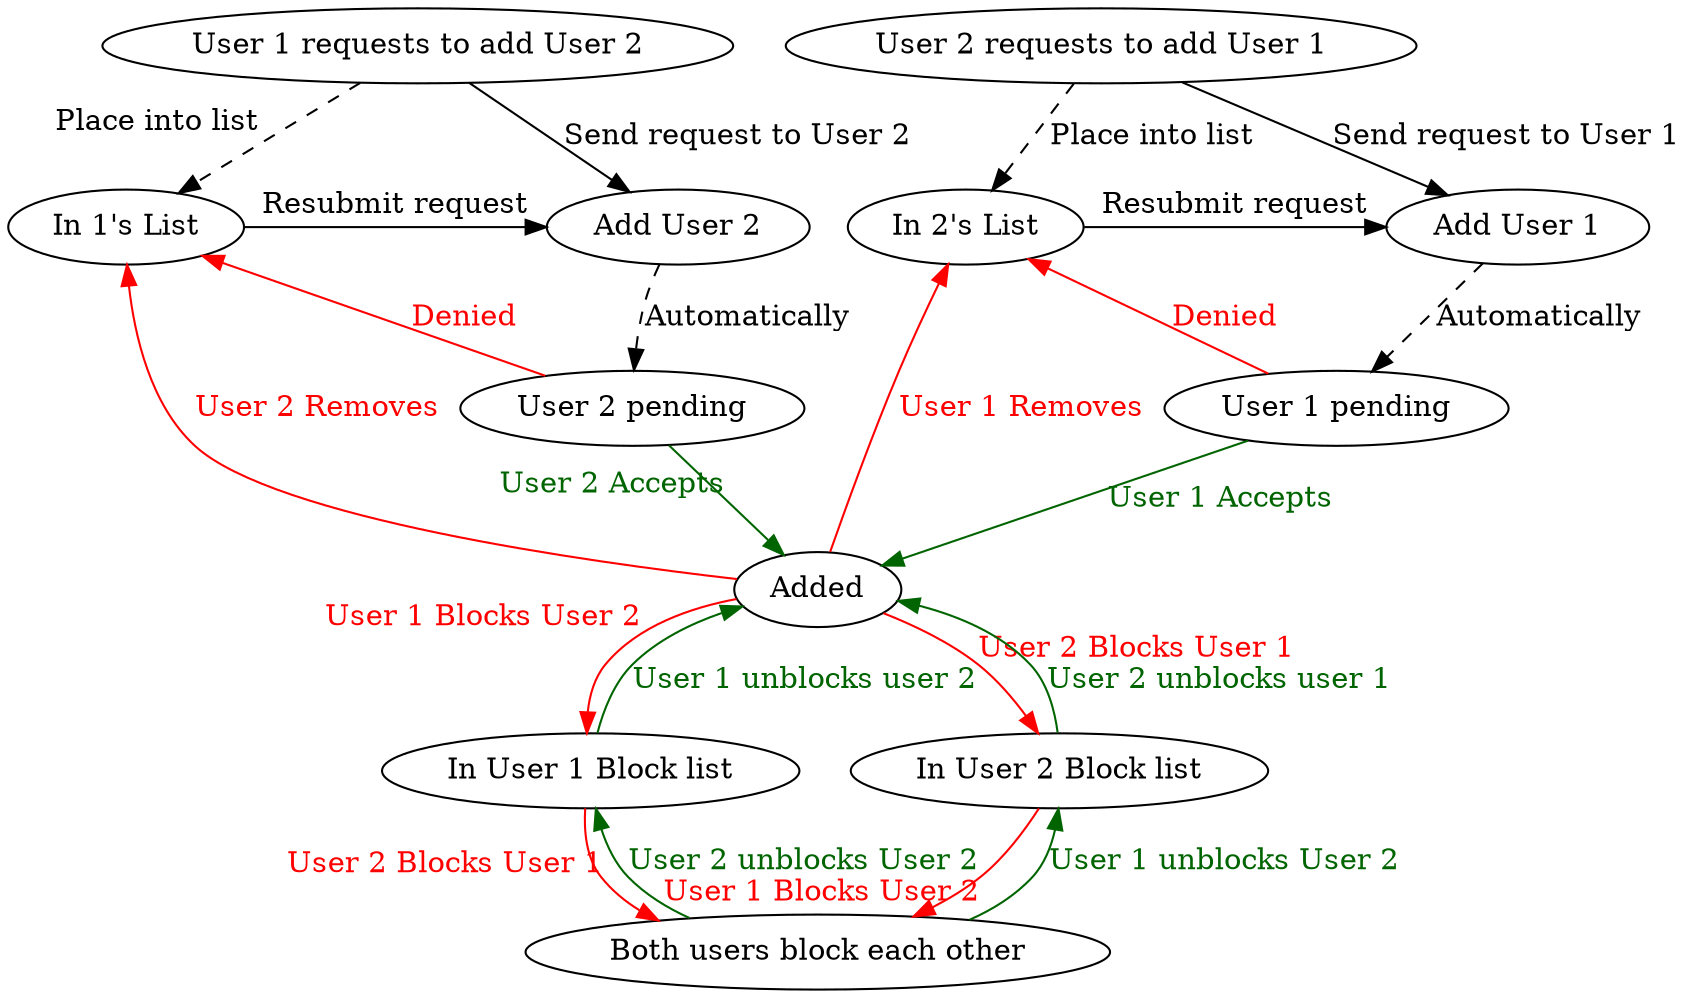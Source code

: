 digraph contact_states {
	subgraph{
		rank=same;
		user1 [label="User 1 requests to add User 2"];
		user2 [label="User 2 requests to add User 1"];
	}
	subgraph {
		rank=same;
		add_requested_to [label="Add User 2"];
		add_requested_from [label="Add User 1"];

		in_this_user [label="In 1's List"];
		in_other_user [label="In 2's List"];
	}
	added [label="Added"];
	subgraph {
		rank=same;
		user1_pending [label="User 1 pending"];
		user2_pending [label="User 2 pending"];
	}
	subgraph {
		rank=same;
		user1_blocked [label="In User 1 Block list"];
		user2_blocked [label="In User 2 Block list"];
	}
	
	user12_blocked [label="Both users block each other"];


	user1 -> add_requested_to [label="Send request to User 2"];
	user2 -> add_requested_from [label="Send request to User 1"];
	
	in_this_user -> add_requested_to [label="Resubmit request"];
	in_other_user -> add_requested_from [label="Resubmit request"];
	user1 -> in_this_user [xlabel="Place into list ", style=dashed];
	user2 -> in_other_user [label=" Place into list", style=dashed];
	
	add_requested_to -> user2_pending [label="Automatically", style=dashed];
	add_requested_from -> user1_pending [label="Automatically", style=dashed];

	subgraph {
		edge [color=darkgreen, fontcolor=darkgreen];
		user2_pending -> added [xlabel="User 2 Accepts"];
		user1_pending -> added [label="User 1 Accepts"];
		user12_blocked -> user1_blocked [label="User 2 unblocks User 2"];
		user12_blocked -> user2_blocked [label="User 1 unblocks User 2"];
		user1_blocked -> added [label="User 1 unblocks user 2"];
		user2_blocked -> added [label="User 2 unblocks user 1"];
	}
	subgraph {
		edge [color=red, fontcolor=red];
		added -> in_this_user [label="User 2 Removes"];
		added -> in_other_user [label="User 1 Removes"];
		user2_pending -> in_this_user [label="Denied"];
		user1_pending -> in_other_user [label="Denied"];
		added -> user1_blocked [xlabel="User 1 Blocks User 2"];
		added -> user2_blocked [xlabel="User 2 Blocks User 1"];
		user1_blocked -> user12_blocked [xlabel="User 2 Blocks User 1"];
		user2_blocked -> user12_blocked [xlabel="User 1 Blocks User 2"];
	}
}